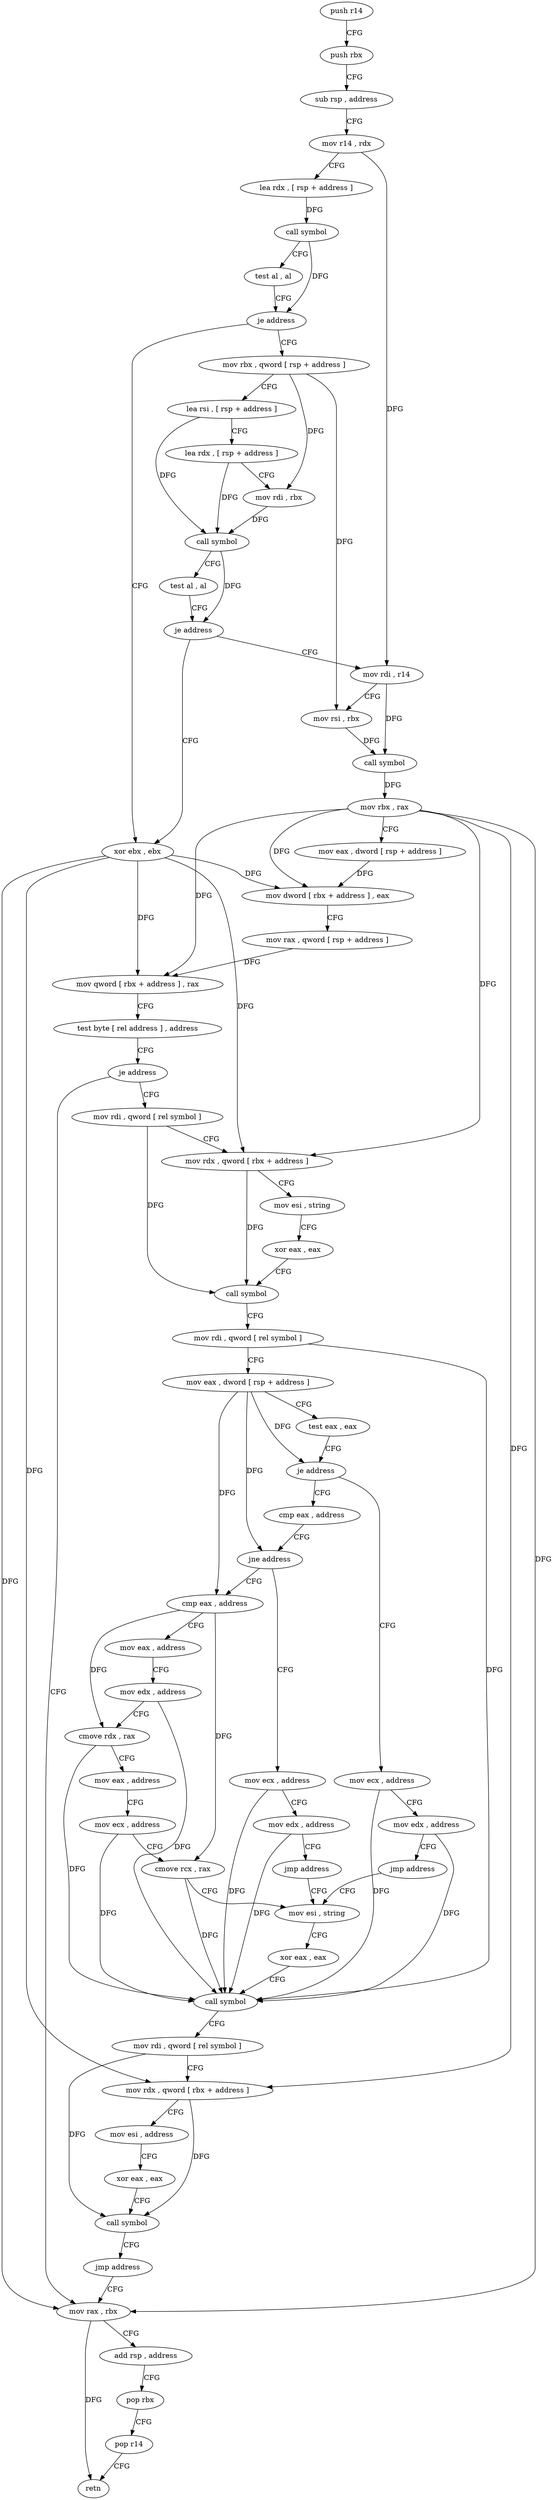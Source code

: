 digraph "func" {
"4249152" [label = "push r14" ]
"4249154" [label = "push rbx" ]
"4249155" [label = "sub rsp , address" ]
"4249159" [label = "mov r14 , rdx" ]
"4249162" [label = "lea rdx , [ rsp + address ]" ]
"4249167" [label = "call symbol" ]
"4249172" [label = "test al , al" ]
"4249174" [label = "je address" ]
"4249297" [label = "xor ebx , ebx" ]
"4249176" [label = "mov rbx , qword [ rsp + address ]" ]
"4249299" [label = "mov rax , rbx" ]
"4249181" [label = "lea rsi , [ rsp + address ]" ]
"4249186" [label = "lea rdx , [ rsp + address ]" ]
"4249191" [label = "mov rdi , rbx" ]
"4249194" [label = "call symbol" ]
"4249199" [label = "test al , al" ]
"4249201" [label = "je address" ]
"4249203" [label = "mov rdi , r14" ]
"4249206" [label = "mov rsi , rbx" ]
"4249209" [label = "call symbol" ]
"4249214" [label = "mov rbx , rax" ]
"4249217" [label = "mov eax , dword [ rsp + address ]" ]
"4249221" [label = "mov dword [ rbx + address ] , eax" ]
"4249224" [label = "mov rax , qword [ rsp + address ]" ]
"4249229" [label = "mov qword [ rbx + address ] , rax" ]
"4249233" [label = "test byte [ rel address ] , address" ]
"4249240" [label = "je address" ]
"4249242" [label = "mov rdi , qword [ rel symbol ]" ]
"4249302" [label = "add rsp , address" ]
"4249306" [label = "pop rbx" ]
"4249307" [label = "pop r14" ]
"4249309" [label = "retn" ]
"4249249" [label = "mov rdx , qword [ rbx + address ]" ]
"4249253" [label = "mov esi , string" ]
"4249258" [label = "xor eax , eax" ]
"4249260" [label = "call symbol" ]
"4249265" [label = "mov rdi , qword [ rel symbol ]" ]
"4249272" [label = "mov eax , dword [ rsp + address ]" ]
"4249276" [label = "test eax , eax" ]
"4249278" [label = "je address" ]
"4249310" [label = "mov ecx , address" ]
"4249280" [label = "cmp eax , address" ]
"4249315" [label = "mov edx , address" ]
"4249320" [label = "jmp address" ]
"4249353" [label = "mov esi , string" ]
"4249283" [label = "jne address" ]
"4249322" [label = "cmp eax , address" ]
"4249285" [label = "mov ecx , address" ]
"4249358" [label = "xor eax , eax" ]
"4249360" [label = "call symbol" ]
"4249365" [label = "mov rdi , qword [ rel symbol ]" ]
"4249372" [label = "mov rdx , qword [ rbx + address ]" ]
"4249376" [label = "mov esi , address" ]
"4249381" [label = "xor eax , eax" ]
"4249383" [label = "call symbol" ]
"4249388" [label = "jmp address" ]
"4249325" [label = "mov eax , address" ]
"4249330" [label = "mov edx , address" ]
"4249335" [label = "cmove rdx , rax" ]
"4249339" [label = "mov eax , address" ]
"4249344" [label = "mov ecx , address" ]
"4249349" [label = "cmove rcx , rax" ]
"4249290" [label = "mov edx , address" ]
"4249295" [label = "jmp address" ]
"4249152" -> "4249154" [ label = "CFG" ]
"4249154" -> "4249155" [ label = "CFG" ]
"4249155" -> "4249159" [ label = "CFG" ]
"4249159" -> "4249162" [ label = "CFG" ]
"4249159" -> "4249203" [ label = "DFG" ]
"4249162" -> "4249167" [ label = "DFG" ]
"4249167" -> "4249172" [ label = "CFG" ]
"4249167" -> "4249174" [ label = "DFG" ]
"4249172" -> "4249174" [ label = "CFG" ]
"4249174" -> "4249297" [ label = "CFG" ]
"4249174" -> "4249176" [ label = "CFG" ]
"4249297" -> "4249299" [ label = "DFG" ]
"4249297" -> "4249221" [ label = "DFG" ]
"4249297" -> "4249229" [ label = "DFG" ]
"4249297" -> "4249249" [ label = "DFG" ]
"4249297" -> "4249372" [ label = "DFG" ]
"4249176" -> "4249181" [ label = "CFG" ]
"4249176" -> "4249191" [ label = "DFG" ]
"4249176" -> "4249206" [ label = "DFG" ]
"4249299" -> "4249302" [ label = "CFG" ]
"4249299" -> "4249309" [ label = "DFG" ]
"4249181" -> "4249186" [ label = "CFG" ]
"4249181" -> "4249194" [ label = "DFG" ]
"4249186" -> "4249191" [ label = "CFG" ]
"4249186" -> "4249194" [ label = "DFG" ]
"4249191" -> "4249194" [ label = "DFG" ]
"4249194" -> "4249199" [ label = "CFG" ]
"4249194" -> "4249201" [ label = "DFG" ]
"4249199" -> "4249201" [ label = "CFG" ]
"4249201" -> "4249297" [ label = "CFG" ]
"4249201" -> "4249203" [ label = "CFG" ]
"4249203" -> "4249206" [ label = "CFG" ]
"4249203" -> "4249209" [ label = "DFG" ]
"4249206" -> "4249209" [ label = "DFG" ]
"4249209" -> "4249214" [ label = "DFG" ]
"4249214" -> "4249217" [ label = "CFG" ]
"4249214" -> "4249299" [ label = "DFG" ]
"4249214" -> "4249221" [ label = "DFG" ]
"4249214" -> "4249229" [ label = "DFG" ]
"4249214" -> "4249249" [ label = "DFG" ]
"4249214" -> "4249372" [ label = "DFG" ]
"4249217" -> "4249221" [ label = "DFG" ]
"4249221" -> "4249224" [ label = "CFG" ]
"4249224" -> "4249229" [ label = "DFG" ]
"4249229" -> "4249233" [ label = "CFG" ]
"4249233" -> "4249240" [ label = "CFG" ]
"4249240" -> "4249299" [ label = "CFG" ]
"4249240" -> "4249242" [ label = "CFG" ]
"4249242" -> "4249249" [ label = "CFG" ]
"4249242" -> "4249260" [ label = "DFG" ]
"4249302" -> "4249306" [ label = "CFG" ]
"4249306" -> "4249307" [ label = "CFG" ]
"4249307" -> "4249309" [ label = "CFG" ]
"4249249" -> "4249253" [ label = "CFG" ]
"4249249" -> "4249260" [ label = "DFG" ]
"4249253" -> "4249258" [ label = "CFG" ]
"4249258" -> "4249260" [ label = "CFG" ]
"4249260" -> "4249265" [ label = "CFG" ]
"4249265" -> "4249272" [ label = "CFG" ]
"4249265" -> "4249360" [ label = "DFG" ]
"4249272" -> "4249276" [ label = "CFG" ]
"4249272" -> "4249278" [ label = "DFG" ]
"4249272" -> "4249283" [ label = "DFG" ]
"4249272" -> "4249322" [ label = "DFG" ]
"4249276" -> "4249278" [ label = "CFG" ]
"4249278" -> "4249310" [ label = "CFG" ]
"4249278" -> "4249280" [ label = "CFG" ]
"4249310" -> "4249315" [ label = "CFG" ]
"4249310" -> "4249360" [ label = "DFG" ]
"4249280" -> "4249283" [ label = "CFG" ]
"4249315" -> "4249320" [ label = "CFG" ]
"4249315" -> "4249360" [ label = "DFG" ]
"4249320" -> "4249353" [ label = "CFG" ]
"4249353" -> "4249358" [ label = "CFG" ]
"4249283" -> "4249322" [ label = "CFG" ]
"4249283" -> "4249285" [ label = "CFG" ]
"4249322" -> "4249325" [ label = "CFG" ]
"4249322" -> "4249335" [ label = "DFG" ]
"4249322" -> "4249349" [ label = "DFG" ]
"4249285" -> "4249290" [ label = "CFG" ]
"4249285" -> "4249360" [ label = "DFG" ]
"4249358" -> "4249360" [ label = "CFG" ]
"4249360" -> "4249365" [ label = "CFG" ]
"4249365" -> "4249372" [ label = "CFG" ]
"4249365" -> "4249383" [ label = "DFG" ]
"4249372" -> "4249376" [ label = "CFG" ]
"4249372" -> "4249383" [ label = "DFG" ]
"4249376" -> "4249381" [ label = "CFG" ]
"4249381" -> "4249383" [ label = "CFG" ]
"4249383" -> "4249388" [ label = "CFG" ]
"4249388" -> "4249299" [ label = "CFG" ]
"4249325" -> "4249330" [ label = "CFG" ]
"4249330" -> "4249335" [ label = "CFG" ]
"4249330" -> "4249360" [ label = "DFG" ]
"4249335" -> "4249339" [ label = "CFG" ]
"4249335" -> "4249360" [ label = "DFG" ]
"4249339" -> "4249344" [ label = "CFG" ]
"4249344" -> "4249349" [ label = "CFG" ]
"4249344" -> "4249360" [ label = "DFG" ]
"4249349" -> "4249353" [ label = "CFG" ]
"4249349" -> "4249360" [ label = "DFG" ]
"4249290" -> "4249295" [ label = "CFG" ]
"4249290" -> "4249360" [ label = "DFG" ]
"4249295" -> "4249353" [ label = "CFG" ]
}
